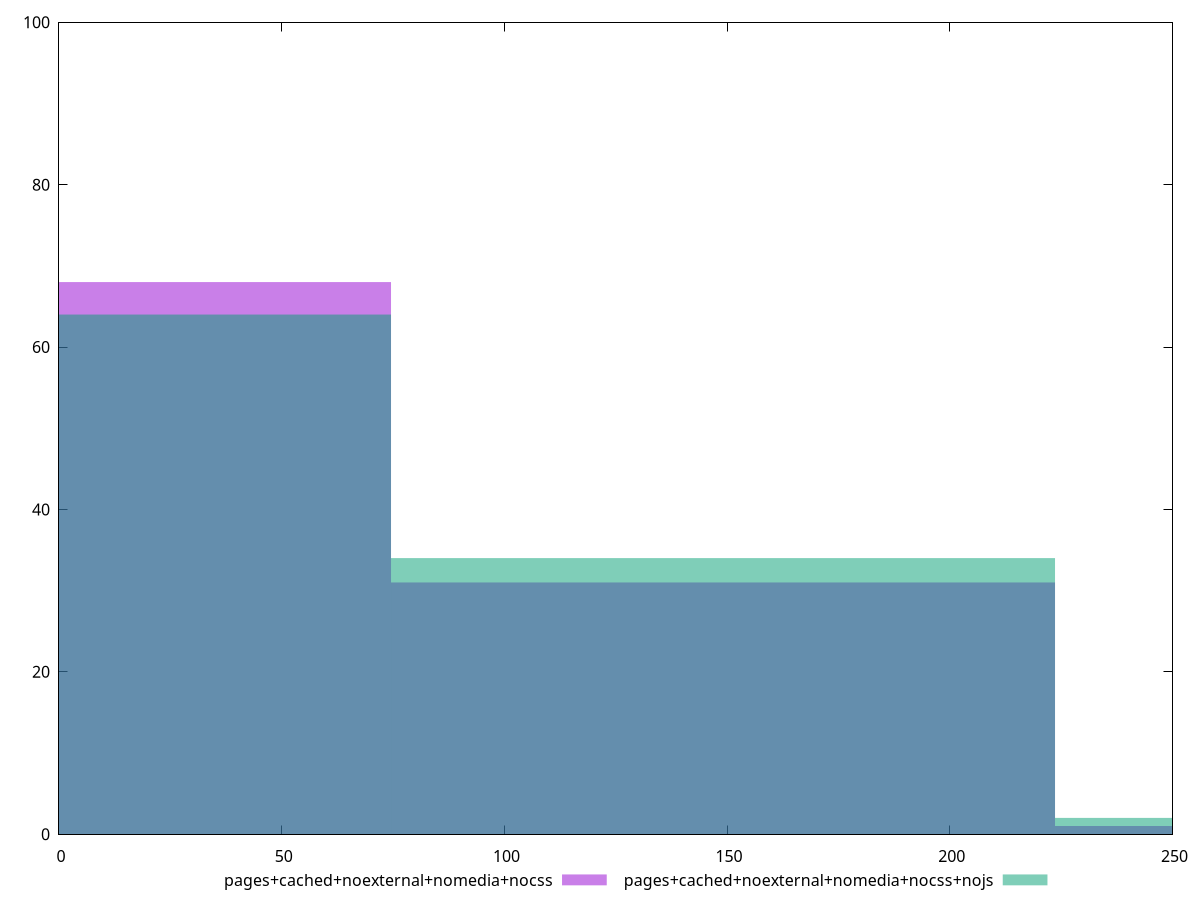 reset

$pagesCachedNoexternalNomediaNocss <<EOF
149.08293917383293 31
0 68
298.16587834766585 1
EOF

$pagesCachedNoexternalNomediaNocssNojs <<EOF
149.08293917383293 34
0 64
298.16587834766585 2
EOF

set key outside below
set boxwidth 149.08293917383293
set xrange [0:250]
set yrange [0:100]
set trange [0:100]
set style fill transparent solid 0.5 noborder
set terminal svg size 640, 500 enhanced background rgb 'white'
set output "reprap/unminified-css/comparison/histogram/4_vs_5.svg"

plot $pagesCachedNoexternalNomediaNocss title "pages+cached+noexternal+nomedia+nocss" with boxes, \
     $pagesCachedNoexternalNomediaNocssNojs title "pages+cached+noexternal+nomedia+nocss+nojs" with boxes

reset
